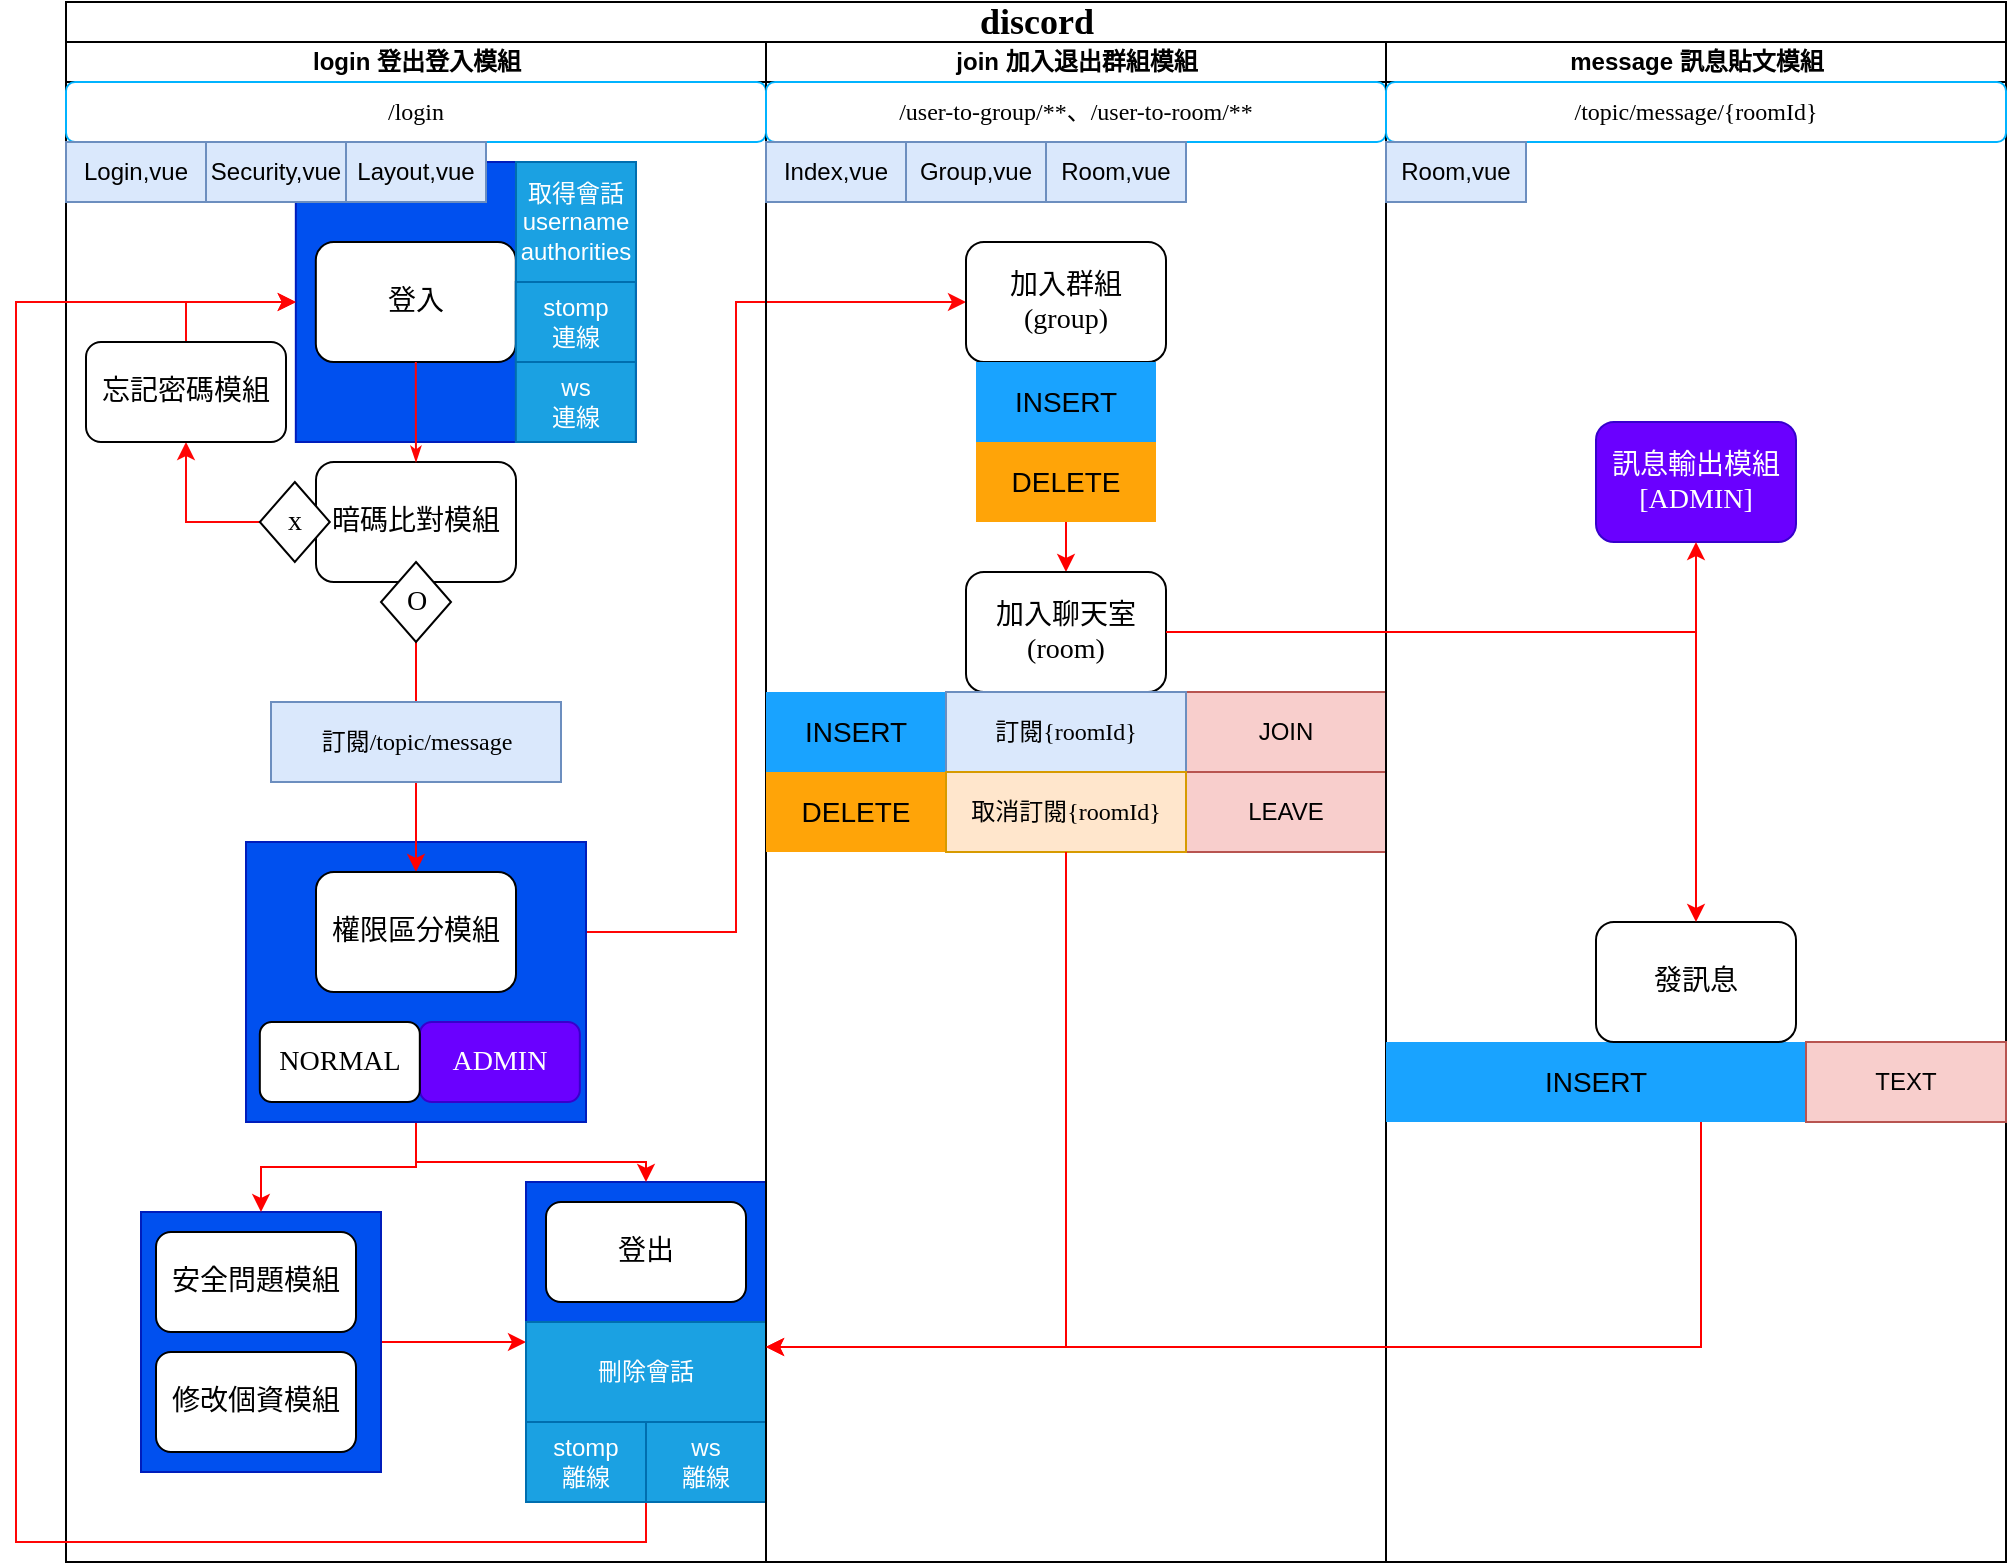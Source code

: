 <mxfile version="24.2.2" type="github">
  <diagram name="Page-1" id="74e2e168-ea6b-b213-b513-2b3c1d86103e">
    <mxGraphModel dx="1674" dy="1668" grid="1" gridSize="10" guides="1" tooltips="1" connect="1" arrows="1" fold="1" page="1" pageScale="1" pageWidth="1100" pageHeight="850" background="#FFFFFF" math="0" shadow="0">
      <root>
        <mxCell id="0" />
        <mxCell id="1" parent="0" />
        <mxCell id="77e6c97f196da883-1" value="&lt;font style=&quot;font-size: 18px;&quot;&gt;discord&lt;/font&gt;" style="swimlane;html=1;childLayout=stackLayout;startSize=20;rounded=0;shadow=0;labelBackgroundColor=none;strokeWidth=1;fontFamily=Verdana;fontSize=8;align=center;" parent="1" vertex="1">
          <mxGeometry x="65" width="970" height="780" as="geometry" />
        </mxCell>
        <mxCell id="77e6c97f196da883-40" style="edgeStyle=orthogonalEdgeStyle;rounded=1;html=1;labelBackgroundColor=none;startArrow=none;startFill=0;startSize=5;endArrow=classicThin;endFill=1;endSize=5;jettySize=auto;orthogonalLoop=1;strokeWidth=1;fontFamily=Verdana;fontSize=8" parent="77e6c97f196da883-1" edge="1">
          <mxGeometry relative="1" as="geometry">
            <mxPoint x="770" y="690" as="sourcePoint" />
          </mxGeometry>
        </mxCell>
        <mxCell id="107ba76e4e335f99-3" style="edgeStyle=orthogonalEdgeStyle;rounded=1;html=1;labelBackgroundColor=none;startArrow=none;startFill=0;startSize=5;endArrow=classicThin;endFill=1;endSize=5;jettySize=auto;orthogonalLoop=1;strokeColor=#000000;strokeWidth=1;fontFamily=Verdana;fontSize=8;fontColor=#000000;" parent="77e6c97f196da883-1" edge="1">
          <mxGeometry relative="1" as="geometry">
            <mxPoint x="670" y="610" as="sourcePoint" />
          </mxGeometry>
        </mxCell>
        <mxCell id="TCiXfk5xuBNNh0pUbAXc-102" style="edgeStyle=orthogonalEdgeStyle;rounded=0;orthogonalLoop=1;jettySize=auto;html=1;exitX=1;exitY=0.5;exitDx=0;exitDy=0;entryX=0;entryY=0.5;entryDx=0;entryDy=0;strokeColor=#FF0505;" parent="77e6c97f196da883-1" source="TCiXfk5xuBNNh0pUbAXc-59" target="77e6c97f196da883-11" edge="1">
          <mxGeometry relative="1" as="geometry">
            <Array as="points">
              <mxPoint x="335" y="465" />
              <mxPoint x="335" y="150" />
            </Array>
          </mxGeometry>
        </mxCell>
        <mxCell id="77e6c97f196da883-2" value="login 登出登入模組" style="swimlane;html=1;startSize=20;" parent="77e6c97f196da883-1" vertex="1">
          <mxGeometry y="20" width="350" height="760" as="geometry" />
        </mxCell>
        <mxCell id="t22Woqv_mMddBFfFVFnR-166" style="edgeStyle=orthogonalEdgeStyle;rounded=0;orthogonalLoop=1;jettySize=auto;html=1;exitX=1;exitY=0.5;exitDx=0;exitDy=0;entryX=0;entryY=0.5;entryDx=0;entryDy=0;strokeColor=#FF0000;" edge="1" parent="77e6c97f196da883-2" source="t22Woqv_mMddBFfFVFnR-163" target="t22Woqv_mMddBFfFVFnR-155">
          <mxGeometry relative="1" as="geometry" />
        </mxCell>
        <mxCell id="t22Woqv_mMddBFfFVFnR-163" value="" style="rounded=0;whiteSpace=wrap;html=1;fillColor=#0050ef;fontColor=#ffffff;strokeColor=#001DBC;" vertex="1" parent="77e6c97f196da883-2">
          <mxGeometry x="37.5" y="585" width="120" height="130" as="geometry" />
        </mxCell>
        <mxCell id="t22Woqv_mMddBFfFVFnR-155" value="" style="rounded=0;whiteSpace=wrap;html=1;fillColor=#0050ef;fontColor=#ffffff;strokeColor=#001DBC;" vertex="1" parent="77e6c97f196da883-2">
          <mxGeometry x="230" y="570" width="120" height="160" as="geometry" />
        </mxCell>
        <mxCell id="t22Woqv_mMddBFfFVFnR-154" value="" style="rounded=0;whiteSpace=wrap;html=1;fillColor=#0050ef;fontColor=#ffffff;strokeColor=#001DBC;" vertex="1" parent="77e6c97f196da883-2">
          <mxGeometry x="114.91" y="60" width="170" height="140" as="geometry" />
        </mxCell>
        <mxCell id="t22Woqv_mMddBFfFVFnR-164" style="edgeStyle=orthogonalEdgeStyle;rounded=0;orthogonalLoop=1;jettySize=auto;html=1;exitX=0.5;exitY=1;exitDx=0;exitDy=0;entryX=0.5;entryY=0;entryDx=0;entryDy=0;strokeColor=#FF0000;" edge="1" parent="77e6c97f196da883-2" source="TCiXfk5xuBNNh0pUbAXc-168" target="t22Woqv_mMddBFfFVFnR-163">
          <mxGeometry relative="1" as="geometry" />
        </mxCell>
        <mxCell id="t22Woqv_mMddBFfFVFnR-165" style="edgeStyle=orthogonalEdgeStyle;rounded=0;orthogonalLoop=1;jettySize=auto;html=1;exitX=0.5;exitY=1;exitDx=0;exitDy=0;entryX=0.5;entryY=0;entryDx=0;entryDy=0;strokeColor=#FF0000;" edge="1" parent="77e6c97f196da883-2" source="TCiXfk5xuBNNh0pUbAXc-168" target="t22Woqv_mMddBFfFVFnR-155">
          <mxGeometry relative="1" as="geometry">
            <Array as="points">
              <mxPoint x="175" y="560" />
              <mxPoint x="290" y="560" />
            </Array>
          </mxGeometry>
        </mxCell>
        <mxCell id="TCiXfk5xuBNNh0pUbAXc-168" value="" style="rounded=0;whiteSpace=wrap;html=1;fillColor=#0050ef;fontColor=#ffffff;strokeColor=#001DBC;" parent="77e6c97f196da883-2" vertex="1">
          <mxGeometry x="90" y="400" width="170" height="140" as="geometry" />
        </mxCell>
        <mxCell id="77e6c97f196da883-8" value="&lt;font style=&quot;font-size: 14px;&quot;&gt;登入&lt;/font&gt;" style="rounded=1;whiteSpace=wrap;html=1;shadow=0;labelBackgroundColor=none;strokeWidth=1;fontFamily=Verdana;fontSize=8;align=center;" parent="77e6c97f196da883-2" vertex="1">
          <mxGeometry x="124.91" y="100" width="100" height="60" as="geometry" />
        </mxCell>
        <mxCell id="77e6c97f196da883-9" value="&lt;font style=&quot;font-size: 14px;&quot;&gt;暗碼比對模組&lt;/font&gt;" style="rounded=1;whiteSpace=wrap;html=1;shadow=0;labelBackgroundColor=none;strokeWidth=1;fontFamily=Verdana;fontSize=8;align=center;" parent="77e6c97f196da883-2" vertex="1">
          <mxGeometry x="125" y="210" width="100" height="60" as="geometry" />
        </mxCell>
        <mxCell id="TCiXfk5xuBNNh0pUbAXc-46" value="&lt;font style=&quot;font-size: 12px;&quot;&gt;/login&lt;/font&gt;" style="rounded=1;whiteSpace=wrap;html=1;shadow=0;labelBackgroundColor=none;strokeWidth=1;fontFamily=Verdana;fontSize=8;align=center;strokeColor=#00B3FF;" parent="77e6c97f196da883-2" vertex="1">
          <mxGeometry y="20" width="350" height="30" as="geometry" />
        </mxCell>
        <mxCell id="77e6c97f196da883-26" style="edgeStyle=orthogonalEdgeStyle;rounded=1;html=1;labelBackgroundColor=none;startArrow=none;startFill=0;startSize=5;endArrow=classicThin;endFill=1;endSize=5;jettySize=auto;orthogonalLoop=1;strokeWidth=1;fontFamily=Verdana;fontSize=8;exitX=0.5;exitY=1;exitDx=0;exitDy=0;entryX=0.5;entryY=0;entryDx=0;entryDy=0;strokeColor=#FF0505;" parent="77e6c97f196da883-2" source="77e6c97f196da883-8" target="77e6c97f196da883-9" edge="1">
          <mxGeometry relative="1" as="geometry" />
        </mxCell>
        <mxCell id="t22Woqv_mMddBFfFVFnR-167" style="edgeStyle=orthogonalEdgeStyle;rounded=0;orthogonalLoop=1;jettySize=auto;html=1;exitX=0;exitY=0.5;exitDx=0;exitDy=0;entryX=0.5;entryY=1;entryDx=0;entryDy=0;strokeColor=#FF0505;" edge="1" parent="77e6c97f196da883-2" source="TCiXfk5xuBNNh0pUbAXc-49" target="t22Woqv_mMddBFfFVFnR-2">
          <mxGeometry relative="1" as="geometry" />
        </mxCell>
        <mxCell id="TCiXfk5xuBNNh0pUbAXc-49" value="&lt;font style=&quot;font-size: 14px;&quot;&gt;x&lt;/font&gt;" style="rhombus;whiteSpace=wrap;html=1;rounded=0;shadow=0;labelBackgroundColor=none;strokeWidth=1;fontFamily=Verdana;fontSize=8;align=center;" parent="77e6c97f196da883-2" vertex="1">
          <mxGeometry x="96.91" y="220" width="35" height="40" as="geometry" />
        </mxCell>
        <mxCell id="TCiXfk5xuBNNh0pUbAXc-60" style="edgeStyle=orthogonalEdgeStyle;rounded=0;orthogonalLoop=1;jettySize=auto;html=1;exitX=0.5;exitY=1;exitDx=0;exitDy=0;entryX=0.5;entryY=0;entryDx=0;entryDy=0;strokeColor=#FF0000;" parent="77e6c97f196da883-2" source="TCiXfk5xuBNNh0pUbAXc-54" target="TCiXfk5xuBNNh0pUbAXc-59" edge="1">
          <mxGeometry relative="1" as="geometry" />
        </mxCell>
        <mxCell id="TCiXfk5xuBNNh0pUbAXc-54" value="&lt;font style=&quot;font-size: 14px;&quot;&gt;O&lt;/font&gt;" style="rhombus;whiteSpace=wrap;html=1;rounded=0;shadow=0;labelBackgroundColor=none;strokeWidth=1;fontFamily=Verdana;fontSize=8;align=center;" parent="77e6c97f196da883-2" vertex="1">
          <mxGeometry x="157.5" y="260" width="35" height="40" as="geometry" />
        </mxCell>
        <mxCell id="TCiXfk5xuBNNh0pUbAXc-59" value="&lt;font style=&quot;font-size: 14px;&quot;&gt;權限區分模組&lt;/font&gt;" style="rounded=1;whiteSpace=wrap;html=1;shadow=0;labelBackgroundColor=none;strokeWidth=1;fontFamily=Verdana;fontSize=8;align=center;" parent="77e6c97f196da883-2" vertex="1">
          <mxGeometry x="125" y="415" width="100" height="60" as="geometry" />
        </mxCell>
        <mxCell id="t22Woqv_mMddBFfFVFnR-4" value="&lt;div&gt;取得會話&lt;/div&gt;username&lt;div&gt;authorities&lt;br&gt;&lt;/div&gt;" style="rounded=0;whiteSpace=wrap;html=1;fillColor=#1ba1e2;fontColor=#ffffff;strokeColor=#006EAF;" vertex="1" parent="77e6c97f196da883-2">
          <mxGeometry x="225" y="60" width="60" height="60" as="geometry" />
        </mxCell>
        <mxCell id="t22Woqv_mMddBFfFVFnR-21" value="Login,vue" style="rounded=0;whiteSpace=wrap;html=1;fillColor=#dae8fc;strokeColor=#6c8ebf;" vertex="1" parent="77e6c97f196da883-2">
          <mxGeometry y="50" width="70" height="30" as="geometry" />
        </mxCell>
        <mxCell id="t22Woqv_mMddBFfFVFnR-22" value="Security,vue" style="rounded=0;whiteSpace=wrap;html=1;fillColor=#dae8fc;strokeColor=#6c8ebf;" vertex="1" parent="77e6c97f196da883-2">
          <mxGeometry x="70" y="50" width="70" height="30" as="geometry" />
        </mxCell>
        <mxCell id="t22Woqv_mMddBFfFVFnR-34" value="Layout,vue" style="rounded=0;whiteSpace=wrap;html=1;fillColor=#dae8fc;strokeColor=#6c8ebf;" vertex="1" parent="77e6c97f196da883-2">
          <mxGeometry x="140" y="50" width="70" height="30" as="geometry" />
        </mxCell>
        <mxCell id="t22Woqv_mMddBFfFVFnR-95" value="訂閱&lt;span style=&quot;font-family: Verdana;&quot;&gt;/topic/message&lt;/span&gt;" style="rounded=0;whiteSpace=wrap;html=1;fillColor=#dae8fc;strokeColor=#6c8ebf;" vertex="1" parent="77e6c97f196da883-2">
          <mxGeometry x="102.5" y="330" width="145" height="40" as="geometry" />
        </mxCell>
        <mxCell id="t22Woqv_mMddBFfFVFnR-168" style="edgeStyle=orthogonalEdgeStyle;rounded=0;orthogonalLoop=1;jettySize=auto;html=1;exitX=0.5;exitY=0;exitDx=0;exitDy=0;entryX=0;entryY=0.5;entryDx=0;entryDy=0;strokeColor=#FF0505;" edge="1" parent="77e6c97f196da883-2" source="t22Woqv_mMddBFfFVFnR-2" target="t22Woqv_mMddBFfFVFnR-154">
          <mxGeometry relative="1" as="geometry" />
        </mxCell>
        <mxCell id="t22Woqv_mMddBFfFVFnR-2" value="&lt;font style=&quot;font-size: 14px;&quot;&gt;忘記密碼模組&lt;/font&gt;" style="rounded=1;whiteSpace=wrap;html=1;shadow=0;labelBackgroundColor=none;strokeWidth=1;fontFamily=Verdana;fontSize=8;align=center;" vertex="1" parent="77e6c97f196da883-2">
          <mxGeometry x="10" y="150" width="100" height="50" as="geometry" />
        </mxCell>
        <mxCell id="t22Woqv_mMddBFfFVFnR-3" value="&lt;font style=&quot;font-size: 14px;&quot;&gt;安全問題模組&lt;/font&gt;" style="rounded=1;whiteSpace=wrap;html=1;shadow=0;labelBackgroundColor=none;strokeWidth=1;fontFamily=Verdana;fontSize=8;align=center;" vertex="1" parent="77e6c97f196da883-2">
          <mxGeometry x="45" y="595" width="100" height="50" as="geometry" />
        </mxCell>
        <mxCell id="t22Woqv_mMddBFfFVFnR-1" value="&lt;font style=&quot;font-size: 14px;&quot;&gt;修改個資模組&lt;/font&gt;" style="rounded=1;whiteSpace=wrap;html=1;shadow=0;labelBackgroundColor=none;strokeWidth=1;fontFamily=Verdana;fontSize=8;align=center;" vertex="1" parent="77e6c97f196da883-2">
          <mxGeometry x="45" y="655" width="100" height="50" as="geometry" />
        </mxCell>
        <mxCell id="TCiXfk5xuBNNh0pUbAXc-169" value="&lt;span style=&quot;font-size: 14px;&quot;&gt;登出&lt;/span&gt;" style="rounded=1;whiteSpace=wrap;html=1;shadow=0;labelBackgroundColor=none;strokeWidth=1;fontFamily=Verdana;fontSize=8;align=center;" parent="77e6c97f196da883-2" vertex="1">
          <mxGeometry x="240" y="580" width="100" height="50" as="geometry" />
        </mxCell>
        <mxCell id="t22Woqv_mMddBFfFVFnR-98" value="&lt;span style=&quot;font-size: 14px;&quot;&gt;ADMIN&lt;/span&gt;" style="rounded=1;whiteSpace=wrap;html=1;shadow=0;labelBackgroundColor=none;strokeWidth=1;fontFamily=Verdana;fontSize=8;align=center;fillColor=#6a00ff;fontColor=#ffffff;strokeColor=#3700CC;" vertex="1" parent="77e6c97f196da883-2">
          <mxGeometry x="176.91" y="490" width="80" height="40" as="geometry" />
        </mxCell>
        <mxCell id="t22Woqv_mMddBFfFVFnR-99" value="&lt;span style=&quot;font-size: 14px;&quot;&gt;NORMAL&lt;/span&gt;" style="rounded=1;whiteSpace=wrap;html=1;shadow=0;labelBackgroundColor=none;strokeWidth=1;fontFamily=Verdana;fontSize=8;align=center;" vertex="1" parent="77e6c97f196da883-2">
          <mxGeometry x="96.91" y="490" width="80" height="40" as="geometry" />
        </mxCell>
        <mxCell id="t22Woqv_mMddBFfFVFnR-152" value="stomp&lt;br&gt;連線" style="rounded=0;whiteSpace=wrap;html=1;fillColor=#1ba1e2;fontColor=#ffffff;strokeColor=#006EAF;" vertex="1" parent="77e6c97f196da883-2">
          <mxGeometry x="224.91" y="120" width="60" height="40" as="geometry" />
        </mxCell>
        <mxCell id="t22Woqv_mMddBFfFVFnR-153" value="ws&lt;br&gt;連線" style="rounded=0;whiteSpace=wrap;html=1;fillColor=#1ba1e2;fontColor=#ffffff;strokeColor=#006EAF;" vertex="1" parent="77e6c97f196da883-2">
          <mxGeometry x="224.91" y="160" width="60" height="40" as="geometry" />
        </mxCell>
        <mxCell id="t22Woqv_mMddBFfFVFnR-156" value="&lt;div&gt;刪除會話&lt;/div&gt;" style="rounded=0;whiteSpace=wrap;html=1;fillColor=#1ba1e2;fontColor=#ffffff;strokeColor=#006EAF;" vertex="1" parent="77e6c97f196da883-2">
          <mxGeometry x="230" y="640" width="120" height="50" as="geometry" />
        </mxCell>
        <mxCell id="t22Woqv_mMddBFfFVFnR-174" style="edgeStyle=orthogonalEdgeStyle;rounded=0;orthogonalLoop=1;jettySize=auto;html=1;exitX=1;exitY=1;exitDx=0;exitDy=0;entryX=0;entryY=0.5;entryDx=0;entryDy=0;strokeColor=#FF0505;" edge="1" parent="77e6c97f196da883-2" source="t22Woqv_mMddBFfFVFnR-157" target="t22Woqv_mMddBFfFVFnR-154">
          <mxGeometry relative="1" as="geometry">
            <Array as="points">
              <mxPoint x="290" y="750" />
              <mxPoint x="-25" y="750" />
              <mxPoint x="-25" y="130" />
            </Array>
          </mxGeometry>
        </mxCell>
        <mxCell id="t22Woqv_mMddBFfFVFnR-157" value="stomp&lt;br&gt;離線" style="rounded=0;whiteSpace=wrap;html=1;fillColor=#1ba1e2;fontColor=#ffffff;strokeColor=#006EAF;" vertex="1" parent="77e6c97f196da883-2">
          <mxGeometry x="230.0" y="690" width="60" height="40" as="geometry" />
        </mxCell>
        <mxCell id="t22Woqv_mMddBFfFVFnR-158" value="ws&lt;br&gt;離線" style="rounded=0;whiteSpace=wrap;html=1;fillColor=#1ba1e2;fontColor=#ffffff;strokeColor=#006EAF;" vertex="1" parent="77e6c97f196da883-2">
          <mxGeometry x="290.0" y="690" width="60" height="40" as="geometry" />
        </mxCell>
        <mxCell id="77e6c97f196da883-3" value="join 加入退出群組模組" style="swimlane;html=1;startSize=20;" parent="77e6c97f196da883-1" vertex="1">
          <mxGeometry x="350" y="20" width="310" height="760" as="geometry" />
        </mxCell>
        <mxCell id="TCiXfk5xuBNNh0pUbAXc-103" style="edgeStyle=orthogonalEdgeStyle;rounded=0;orthogonalLoop=1;jettySize=auto;html=1;exitX=0.5;exitY=1;exitDx=0;exitDy=0;entryX=0.5;entryY=0;entryDx=0;entryDy=0;strokeColor=#FF0000;" parent="77e6c97f196da883-3" source="77e6c97f196da883-11" target="TCiXfk5xuBNNh0pUbAXc-62" edge="1">
          <mxGeometry relative="1" as="geometry" />
        </mxCell>
        <mxCell id="77e6c97f196da883-11" value="&lt;font style=&quot;font-size: 14px;&quot;&gt;加入群組&lt;br&gt;(group)&lt;/font&gt;" style="rounded=1;whiteSpace=wrap;html=1;shadow=0;labelBackgroundColor=none;strokeWidth=1;fontFamily=Verdana;fontSize=8;align=center;" parent="77e6c97f196da883-3" vertex="1">
          <mxGeometry x="100" y="100" width="100" height="60" as="geometry" />
        </mxCell>
        <mxCell id="TCiXfk5xuBNNh0pUbAXc-47" value="&lt;font style=&quot;font-size: 12px;&quot;&gt;/user-to-group/**、/user-to-room&lt;/font&gt;&lt;span style=&quot;font-size: 12px;&quot;&gt;/**&lt;/span&gt;" style="rounded=1;whiteSpace=wrap;html=1;shadow=0;labelBackgroundColor=none;strokeWidth=1;fontFamily=Verdana;fontSize=8;align=center;strokeColor=#00B3FF;" parent="77e6c97f196da883-3" vertex="1">
          <mxGeometry y="20" width="310" height="30" as="geometry" />
        </mxCell>
        <mxCell id="TCiXfk5xuBNNh0pUbAXc-62" value="&lt;font style=&quot;font-size: 14px;&quot;&gt;加入聊天室&lt;br&gt;(room)&lt;/font&gt;" style="rounded=1;whiteSpace=wrap;html=1;shadow=0;labelBackgroundColor=none;strokeWidth=1;fontFamily=Verdana;fontSize=8;align=center;" parent="77e6c97f196da883-3" vertex="1">
          <mxGeometry x="100" y="265" width="100" height="60" as="geometry" />
        </mxCell>
        <mxCell id="TCiXfk5xuBNNh0pUbAXc-161" value="&lt;div&gt;&lt;span style=&quot;font-size: 14px;&quot;&gt;INSERT&lt;/span&gt;&lt;/div&gt;" style="shape=process;whiteSpace=wrap;html=1;backgroundOutline=1;fillColor=#19A3FF;strokeColor=none;" parent="77e6c97f196da883-3" vertex="1">
          <mxGeometry x="105" y="160" width="90" height="40" as="geometry" />
        </mxCell>
        <mxCell id="TCiXfk5xuBNNh0pUbAXc-162" value="&lt;div&gt;&lt;span style=&quot;font-size: 14px;&quot;&gt;DELETE&lt;/span&gt;&lt;/div&gt;" style="shape=process;whiteSpace=wrap;html=1;backgroundOutline=1;fillColor=#FFA408;strokeColor=none;" parent="77e6c97f196da883-3" vertex="1">
          <mxGeometry x="105" y="200" width="90" height="40" as="geometry" />
        </mxCell>
        <mxCell id="TCiXfk5xuBNNh0pUbAXc-122" value="&lt;span style=&quot;font-size: 14px;&quot;&gt;INSERT&lt;/span&gt;" style="shape=process;whiteSpace=wrap;html=1;backgroundOutline=1;fillColor=#19A3FF;strokeColor=none;" parent="77e6c97f196da883-3" vertex="1">
          <mxGeometry y="325" width="90" height="40" as="geometry" />
        </mxCell>
        <mxCell id="TCiXfk5xuBNNh0pUbAXc-163" value="&lt;div&gt;&lt;span style=&quot;font-size: 14px;&quot;&gt;DELETE&lt;/span&gt;&lt;/div&gt;" style="shape=process;whiteSpace=wrap;html=1;backgroundOutline=1;fillColor=#FFA408;strokeColor=none;" parent="77e6c97f196da883-3" vertex="1">
          <mxGeometry y="365" width="90" height="40" as="geometry" />
        </mxCell>
        <mxCell id="caw4e2l-Zk4vS1gQuyCD-6" style="edgeStyle=none;curved=1;rounded=0;orthogonalLoop=1;jettySize=auto;html=1;entryX=1;entryY=0.5;entryDx=0;entryDy=0;fontSize=12;startSize=8;endSize=8;" parent="77e6c97f196da883-3" source="TCiXfk5xuBNNh0pUbAXc-161" target="TCiXfk5xuBNNh0pUbAXc-161" edge="1">
          <mxGeometry relative="1" as="geometry" />
        </mxCell>
        <mxCell id="caw4e2l-Zk4vS1gQuyCD-7" style="edgeStyle=none;curved=1;rounded=0;orthogonalLoop=1;jettySize=auto;html=1;exitX=1;exitY=0.5;exitDx=0;exitDy=0;fontSize=12;startSize=8;endSize=8;" parent="77e6c97f196da883-3" source="TCiXfk5xuBNNh0pUbAXc-162" target="TCiXfk5xuBNNh0pUbAXc-162" edge="1">
          <mxGeometry relative="1" as="geometry" />
        </mxCell>
        <mxCell id="caw4e2l-Zk4vS1gQuyCD-18" value="LEAVE" style="rounded=0;whiteSpace=wrap;html=1;fillColor=#f8cecc;strokeColor=#b85450;" parent="77e6c97f196da883-3" vertex="1">
          <mxGeometry x="210" y="365" width="100" height="40" as="geometry" />
        </mxCell>
        <mxCell id="t22Woqv_mMddBFfFVFnR-31" value="Room,vue" style="rounded=0;whiteSpace=wrap;html=1;fillColor=#dae8fc;strokeColor=#6c8ebf;" vertex="1" parent="77e6c97f196da883-3">
          <mxGeometry x="140" y="50" width="70" height="30" as="geometry" />
        </mxCell>
        <mxCell id="t22Woqv_mMddBFfFVFnR-30" value="Group,vue" style="rounded=0;whiteSpace=wrap;html=1;fillColor=#dae8fc;strokeColor=#6c8ebf;" vertex="1" parent="77e6c97f196da883-3">
          <mxGeometry x="70" y="50" width="70" height="30" as="geometry" />
        </mxCell>
        <mxCell id="t22Woqv_mMddBFfFVFnR-92" value="JOIN" style="rounded=0;whiteSpace=wrap;html=1;fillColor=#f8cecc;strokeColor=#b85450;" vertex="1" parent="77e6c97f196da883-3">
          <mxGeometry x="210" y="325" width="100" height="40" as="geometry" />
        </mxCell>
        <mxCell id="t22Woqv_mMddBFfFVFnR-93" value="訂閱&lt;span style=&quot;font-family: Verdana;&quot;&gt;{roomId}&lt;/span&gt;" style="rounded=0;whiteSpace=wrap;html=1;fillColor=#dae8fc;strokeColor=#6c8ebf;" vertex="1" parent="77e6c97f196da883-3">
          <mxGeometry x="90" y="325" width="120" height="40" as="geometry" />
        </mxCell>
        <mxCell id="t22Woqv_mMddBFfFVFnR-94" value="取消訂閱&lt;span style=&quot;font-family: Verdana;&quot;&gt;{roomId}&lt;/span&gt;" style="rounded=0;whiteSpace=wrap;html=1;fillColor=#ffe6cc;strokeColor=#d79b00;" vertex="1" parent="77e6c97f196da883-3">
          <mxGeometry x="90" y="365" width="120" height="40" as="geometry" />
        </mxCell>
        <mxCell id="t22Woqv_mMddBFfFVFnR-23" value="Index,vue" style="rounded=0;whiteSpace=wrap;html=1;fillColor=#dae8fc;strokeColor=#6c8ebf;" vertex="1" parent="77e6c97f196da883-3">
          <mxGeometry y="50" width="70" height="30" as="geometry" />
        </mxCell>
        <mxCell id="77e6c97f196da883-4" value="message 訊息貼文模組" style="swimlane;html=1;startSize=20;" parent="77e6c97f196da883-1" vertex="1">
          <mxGeometry x="660" y="20" width="310" height="760" as="geometry" />
        </mxCell>
        <mxCell id="TCiXfk5xuBNNh0pUbAXc-48" value="&lt;span style=&quot;font-size: 12px;&quot;&gt;/topic/message/{roomId}&lt;/span&gt;" style="rounded=1;whiteSpace=wrap;html=1;shadow=0;labelBackgroundColor=none;strokeWidth=1;fontFamily=Verdana;fontSize=8;align=center;strokeColor=#00B3FF;" parent="77e6c97f196da883-4" vertex="1">
          <mxGeometry y="20" width="310" height="30" as="geometry" />
        </mxCell>
        <mxCell id="TCiXfk5xuBNNh0pUbAXc-120" value="&lt;span style=&quot;font-size: 14px;&quot;&gt;INSERT&lt;/span&gt;" style="shape=process;whiteSpace=wrap;html=1;backgroundOutline=1;fillColor=#19A3FF;strokeColor=none;" parent="77e6c97f196da883-4" vertex="1">
          <mxGeometry y="500" width="210" height="40" as="geometry" />
        </mxCell>
        <mxCell id="t22Woqv_mMddBFfFVFnR-27" value="&lt;span style=&quot;font-size: 14px;&quot;&gt;訊息輸出模組&lt;br&gt;[ADMIN]&lt;/span&gt;" style="rounded=1;whiteSpace=wrap;html=1;shadow=0;labelBackgroundColor=none;strokeWidth=1;fontFamily=Verdana;fontSize=8;align=center;fillColor=#6a00ff;fontColor=#ffffff;strokeColor=#3700CC;" vertex="1" parent="77e6c97f196da883-4">
          <mxGeometry x="105" y="190" width="100" height="60" as="geometry" />
        </mxCell>
        <mxCell id="t22Woqv_mMddBFfFVFnR-33" value="Room,vue" style="rounded=0;whiteSpace=wrap;html=1;fillColor=#dae8fc;strokeColor=#6c8ebf;" vertex="1" parent="77e6c97f196da883-4">
          <mxGeometry y="50" width="70" height="30" as="geometry" />
        </mxCell>
        <mxCell id="t22Woqv_mMddBFfFVFnR-96" value="TEXT" style="rounded=0;whiteSpace=wrap;html=1;fillColor=#f8cecc;strokeColor=#b85450;" vertex="1" parent="77e6c97f196da883-4">
          <mxGeometry x="210" y="500" width="100" height="40" as="geometry" />
        </mxCell>
        <mxCell id="TCiXfk5xuBNNh0pUbAXc-105" value="&lt;span style=&quot;font-size: 14px;&quot;&gt;發訊息&lt;/span&gt;" style="rounded=1;whiteSpace=wrap;html=1;shadow=0;labelBackgroundColor=none;strokeWidth=1;fontFamily=Verdana;fontSize=8;align=center;" parent="77e6c97f196da883-4" vertex="1">
          <mxGeometry x="105" y="440" width="100" height="60" as="geometry" />
        </mxCell>
        <mxCell id="t22Woqv_mMddBFfFVFnR-169" style="edgeStyle=orthogonalEdgeStyle;rounded=0;orthogonalLoop=1;jettySize=auto;html=1;exitX=0.5;exitY=1;exitDx=0;exitDy=0;entryX=1;entryY=0.25;entryDx=0;entryDy=0;strokeColor=#FF0000;" edge="1" parent="77e6c97f196da883-1" source="t22Woqv_mMddBFfFVFnR-94" target="t22Woqv_mMddBFfFVFnR-156">
          <mxGeometry relative="1" as="geometry" />
        </mxCell>
        <mxCell id="t22Woqv_mMddBFfFVFnR-171" style="edgeStyle=orthogonalEdgeStyle;rounded=0;orthogonalLoop=1;jettySize=auto;html=1;exitX=1;exitY=0.5;exitDx=0;exitDy=0;entryX=0.5;entryY=0;entryDx=0;entryDy=0;strokeColor=#FF0000;" edge="1" parent="77e6c97f196da883-1" source="TCiXfk5xuBNNh0pUbAXc-62" target="TCiXfk5xuBNNh0pUbAXc-105">
          <mxGeometry relative="1" as="geometry" />
        </mxCell>
        <mxCell id="t22Woqv_mMddBFfFVFnR-172" style="edgeStyle=orthogonalEdgeStyle;rounded=0;orthogonalLoop=1;jettySize=auto;html=1;exitX=1;exitY=0.5;exitDx=0;exitDy=0;entryX=0.5;entryY=1;entryDx=0;entryDy=0;strokeColor=#FF0000;" edge="1" parent="77e6c97f196da883-1" source="TCiXfk5xuBNNh0pUbAXc-62" target="t22Woqv_mMddBFfFVFnR-27">
          <mxGeometry relative="1" as="geometry" />
        </mxCell>
        <mxCell id="t22Woqv_mMddBFfFVFnR-173" style="edgeStyle=orthogonalEdgeStyle;rounded=0;orthogonalLoop=1;jettySize=auto;html=1;exitX=0.75;exitY=1;exitDx=0;exitDy=0;entryX=1;entryY=0.25;entryDx=0;entryDy=0;strokeColor=#FF0000;" edge="1" parent="77e6c97f196da883-1" source="TCiXfk5xuBNNh0pUbAXc-120" target="t22Woqv_mMddBFfFVFnR-156">
          <mxGeometry relative="1" as="geometry" />
        </mxCell>
      </root>
    </mxGraphModel>
  </diagram>
</mxfile>
